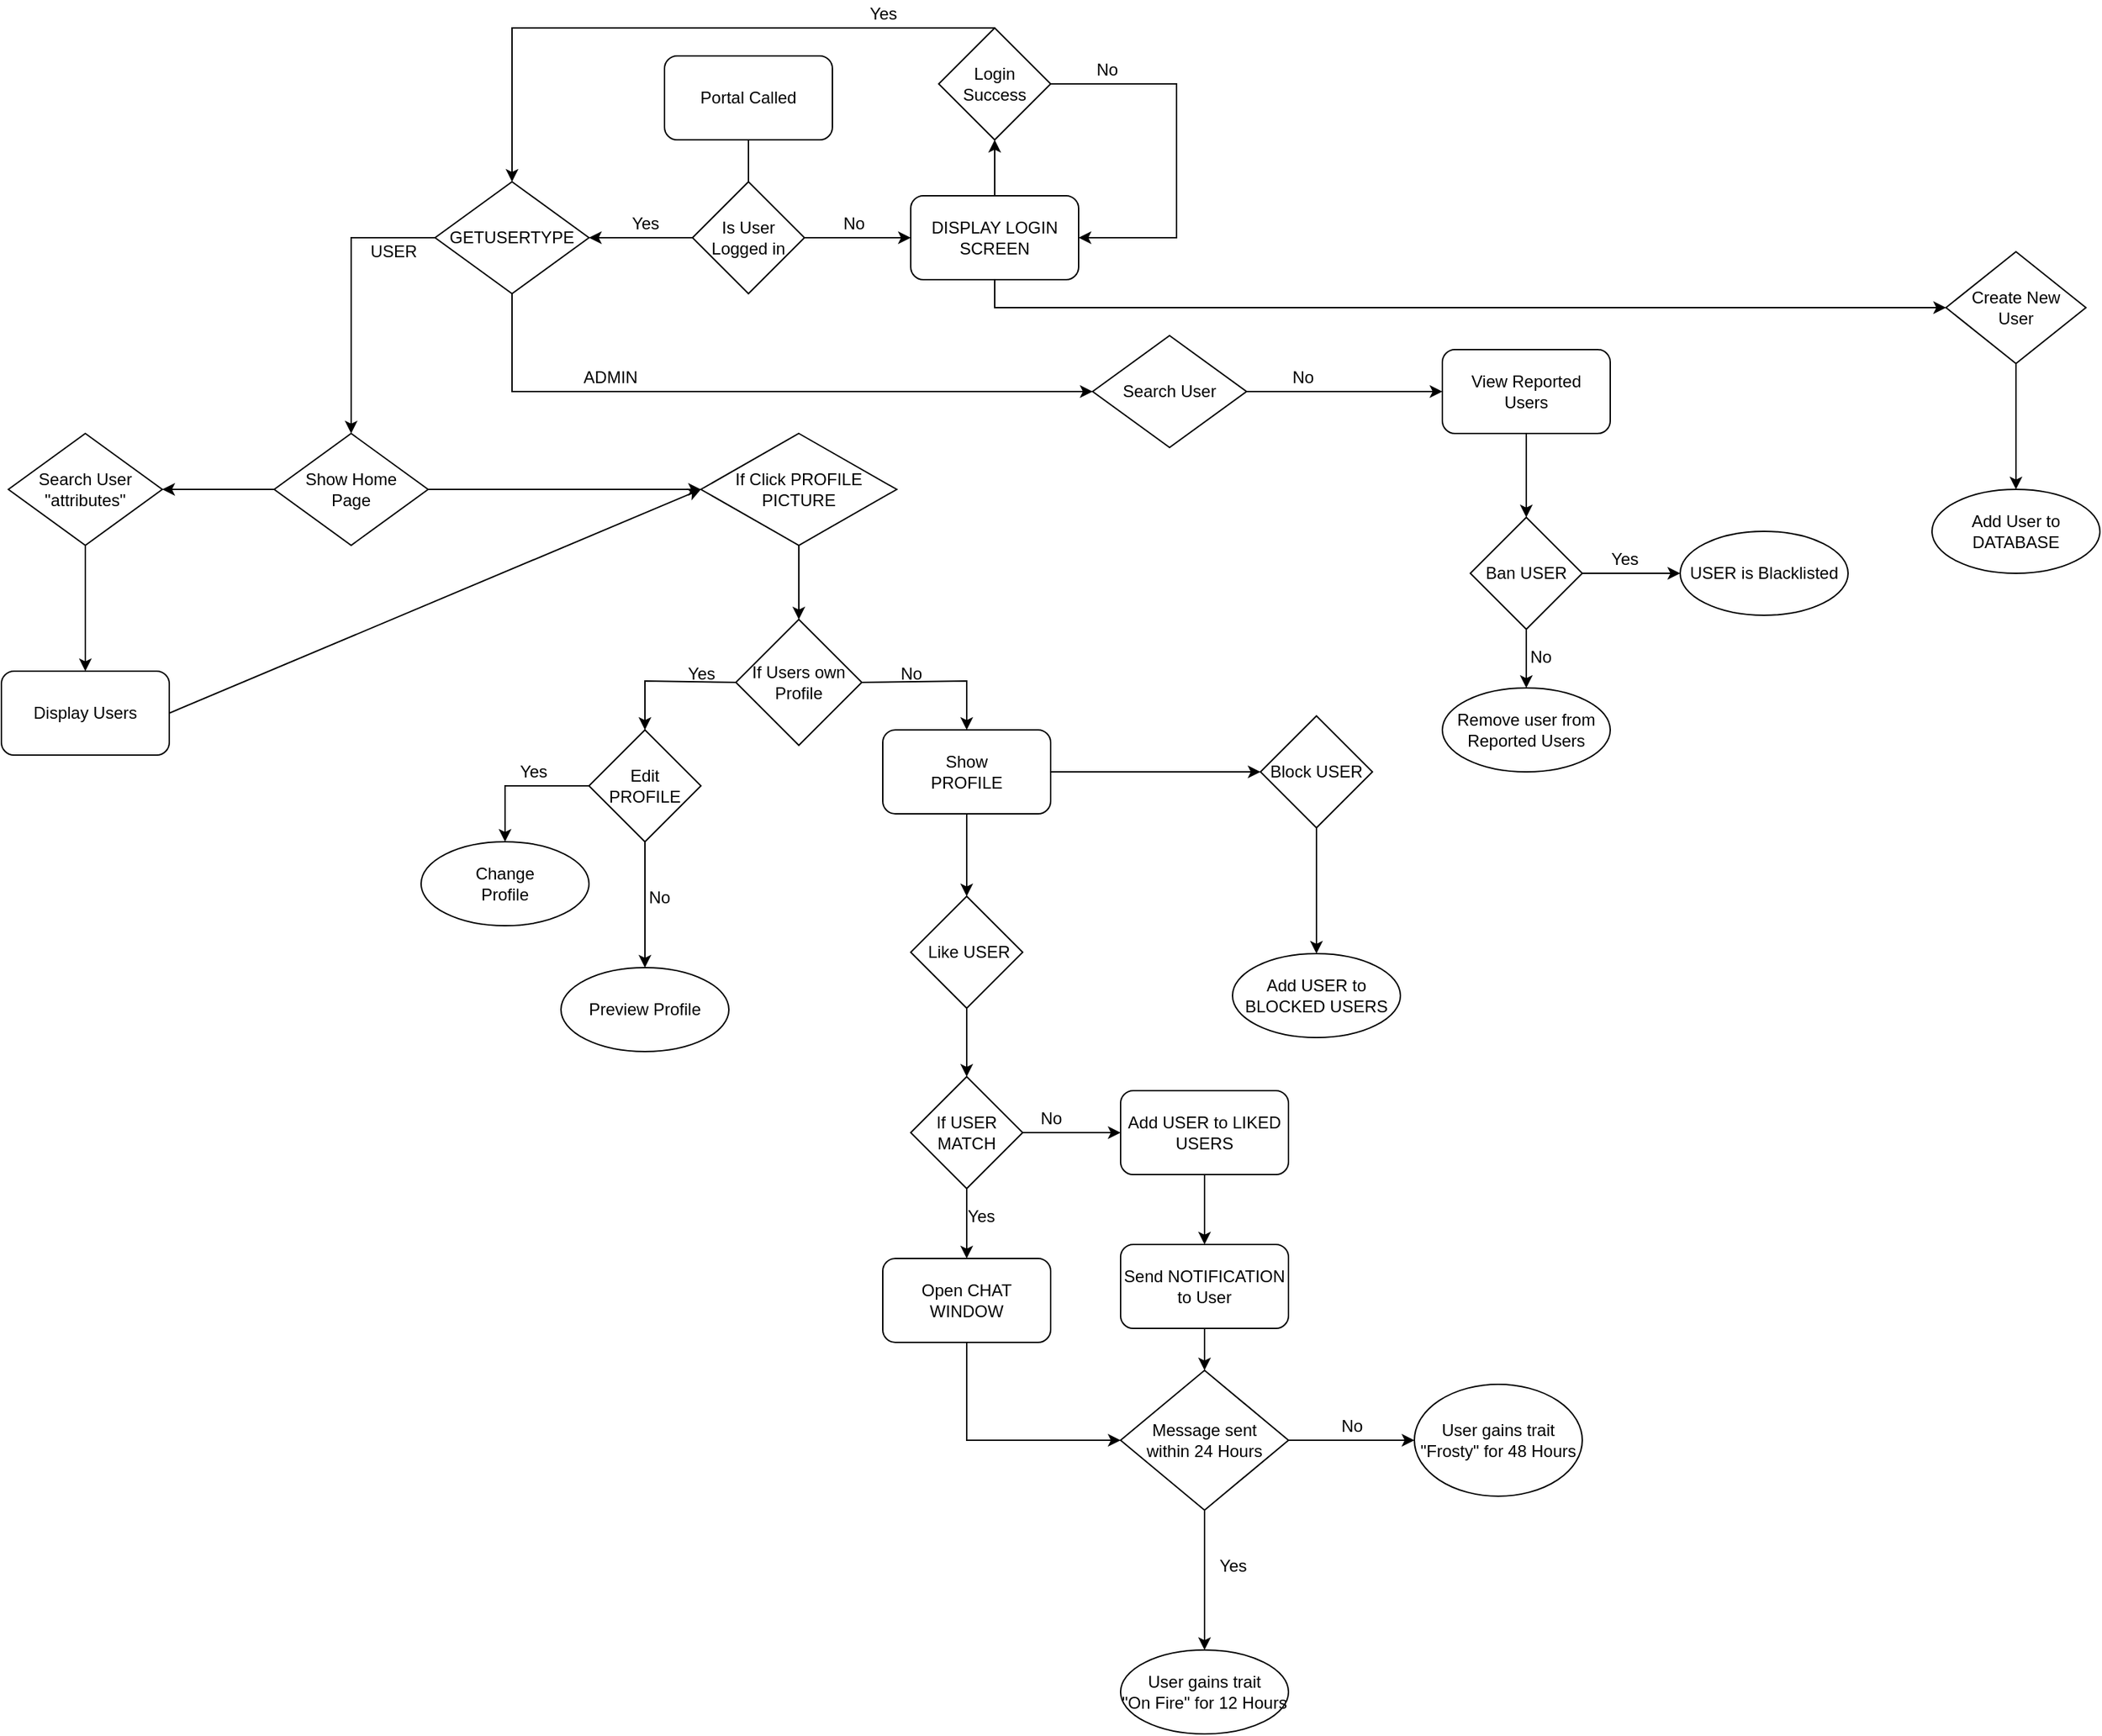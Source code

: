 <mxfile version="16.6.4" type="github"><diagram id="C5RBs43oDa-KdzZeNtuy" name="Page-1"><mxGraphModel dx="3127" dy="1170" grid="1" gridSize="10" guides="1" tooltips="1" connect="1" arrows="1" fold="1" page="1" pageScale="1" pageWidth="827" pageHeight="1169" math="0" shadow="0"><root><mxCell id="WIyWlLk6GJQsqaUBKTNV-0"/><mxCell id="WIyWlLk6GJQsqaUBKTNV-1" parent="WIyWlLk6GJQsqaUBKTNV-0"/><mxCell id="WNUDwaSDuPkNJQAD-NuN-4" style="edgeStyle=orthogonalEdgeStyle;rounded=0;orthogonalLoop=1;jettySize=auto;html=1;exitX=0.5;exitY=1;exitDx=0;exitDy=0;" edge="1" parent="WIyWlLk6GJQsqaUBKTNV-1" source="WNUDwaSDuPkNJQAD-NuN-0"><mxGeometry relative="1" as="geometry"><mxPoint x="414" y="170" as="targetPoint"/></mxGeometry></mxCell><mxCell id="WNUDwaSDuPkNJQAD-NuN-0" value="Portal Called" style="rounded=1;whiteSpace=wrap;html=1;" vertex="1" parent="WIyWlLk6GJQsqaUBKTNV-1"><mxGeometry x="354" y="60" width="120" height="60" as="geometry"/></mxCell><mxCell id="WNUDwaSDuPkNJQAD-NuN-6" style="edgeStyle=orthogonalEdgeStyle;rounded=0;orthogonalLoop=1;jettySize=auto;html=1;exitX=1;exitY=0.5;exitDx=0;exitDy=0;entryX=0;entryY=0.5;entryDx=0;entryDy=0;" edge="1" parent="WIyWlLk6GJQsqaUBKTNV-1" source="WNUDwaSDuPkNJQAD-NuN-5" target="WNUDwaSDuPkNJQAD-NuN-8"><mxGeometry relative="1" as="geometry"><mxPoint x="530" y="210" as="targetPoint"/></mxGeometry></mxCell><mxCell id="WNUDwaSDuPkNJQAD-NuN-7" style="edgeStyle=orthogonalEdgeStyle;rounded=0;orthogonalLoop=1;jettySize=auto;html=1;exitX=0;exitY=0.5;exitDx=0;exitDy=0;entryX=1;entryY=0.5;entryDx=0;entryDy=0;" edge="1" parent="WIyWlLk6GJQsqaUBKTNV-1" source="WNUDwaSDuPkNJQAD-NuN-5" target="WNUDwaSDuPkNJQAD-NuN-9"><mxGeometry relative="1" as="geometry"><mxPoint x="300" y="210" as="targetPoint"/></mxGeometry></mxCell><mxCell id="WNUDwaSDuPkNJQAD-NuN-5" value="Is User Logged in" style="rhombus;whiteSpace=wrap;html=1;" vertex="1" parent="WIyWlLk6GJQsqaUBKTNV-1"><mxGeometry x="374" y="150" width="80" height="80" as="geometry"/></mxCell><mxCell id="WNUDwaSDuPkNJQAD-NuN-55" style="edgeStyle=none;rounded=0;orthogonalLoop=1;jettySize=auto;html=1;exitX=0.5;exitY=0;exitDx=0;exitDy=0;entryX=0.5;entryY=1;entryDx=0;entryDy=0;" edge="1" parent="WIyWlLk6GJQsqaUBKTNV-1" source="WNUDwaSDuPkNJQAD-NuN-8" target="WNUDwaSDuPkNJQAD-NuN-54"><mxGeometry relative="1" as="geometry"/></mxCell><mxCell id="WNUDwaSDuPkNJQAD-NuN-133" style="edgeStyle=none;rounded=0;orthogonalLoop=1;jettySize=auto;html=1;exitX=0.5;exitY=1;exitDx=0;exitDy=0;entryX=0;entryY=0.5;entryDx=0;entryDy=0;" edge="1" parent="WIyWlLk6GJQsqaUBKTNV-1" source="WNUDwaSDuPkNJQAD-NuN-8" target="WNUDwaSDuPkNJQAD-NuN-135"><mxGeometry relative="1" as="geometry"><mxPoint x="1260" y="240" as="targetPoint"/><Array as="points"><mxPoint x="590" y="240"/></Array></mxGeometry></mxCell><mxCell id="WNUDwaSDuPkNJQAD-NuN-8" value="&lt;div&gt;DISPLAY LOGIN&lt;/div&gt;&lt;div&gt;SCREEN&lt;br&gt;&lt;/div&gt;" style="rounded=1;whiteSpace=wrap;html=1;" vertex="1" parent="WIyWlLk6GJQsqaUBKTNV-1"><mxGeometry x="530" y="160" width="120" height="60" as="geometry"/></mxCell><mxCell id="WNUDwaSDuPkNJQAD-NuN-19" value="" style="edgeStyle=orthogonalEdgeStyle;rounded=0;orthogonalLoop=1;jettySize=auto;html=1;" edge="1" parent="WIyWlLk6GJQsqaUBKTNV-1" source="WNUDwaSDuPkNJQAD-NuN-9" target="WNUDwaSDuPkNJQAD-NuN-18"><mxGeometry relative="1" as="geometry"/></mxCell><mxCell id="WNUDwaSDuPkNJQAD-NuN-97" style="edgeStyle=none;rounded=0;orthogonalLoop=1;jettySize=auto;html=1;exitX=0.5;exitY=1;exitDx=0;exitDy=0;entryX=0;entryY=0.5;entryDx=0;entryDy=0;" edge="1" parent="WIyWlLk6GJQsqaUBKTNV-1" source="WNUDwaSDuPkNJQAD-NuN-9" target="WNUDwaSDuPkNJQAD-NuN-16"><mxGeometry relative="1" as="geometry"><Array as="points"><mxPoint x="245" y="300"/></Array></mxGeometry></mxCell><mxCell id="WNUDwaSDuPkNJQAD-NuN-9" value="GETUSERTYPE" style="rhombus;whiteSpace=wrap;html=1;" vertex="1" parent="WIyWlLk6GJQsqaUBKTNV-1"><mxGeometry x="190" y="150" width="110" height="80" as="geometry"/></mxCell><mxCell id="WNUDwaSDuPkNJQAD-NuN-10" value="Yes" style="text;html=1;align=center;verticalAlign=middle;resizable=0;points=[];autosize=1;strokeColor=none;fillColor=none;" vertex="1" parent="WIyWlLk6GJQsqaUBKTNV-1"><mxGeometry x="320" y="170" width="40" height="20" as="geometry"/></mxCell><mxCell id="WNUDwaSDuPkNJQAD-NuN-11" value="No" style="text;html=1;align=center;verticalAlign=middle;resizable=0;points=[];autosize=1;strokeColor=none;fillColor=none;" vertex="1" parent="WIyWlLk6GJQsqaUBKTNV-1"><mxGeometry x="474" y="170" width="30" height="20" as="geometry"/></mxCell><mxCell id="WNUDwaSDuPkNJQAD-NuN-107" style="edgeStyle=none;rounded=0;orthogonalLoop=1;jettySize=auto;html=1;exitX=1;exitY=0.5;exitDx=0;exitDy=0;entryX=0;entryY=0.5;entryDx=0;entryDy=0;" edge="1" parent="WIyWlLk6GJQsqaUBKTNV-1" source="WNUDwaSDuPkNJQAD-NuN-16" target="WNUDwaSDuPkNJQAD-NuN-108"><mxGeometry relative="1" as="geometry"><mxPoint x="850" y="299.828" as="targetPoint"/></mxGeometry></mxCell><mxCell id="WNUDwaSDuPkNJQAD-NuN-16" value="Search User" style="rhombus;whiteSpace=wrap;html=1;" vertex="1" parent="WIyWlLk6GJQsqaUBKTNV-1"><mxGeometry x="660" y="260" width="110" height="80" as="geometry"/></mxCell><mxCell id="WNUDwaSDuPkNJQAD-NuN-23" value="" style="edgeStyle=orthogonalEdgeStyle;rounded=0;orthogonalLoop=1;jettySize=auto;html=1;" edge="1" parent="WIyWlLk6GJQsqaUBKTNV-1" source="WNUDwaSDuPkNJQAD-NuN-18" target="WNUDwaSDuPkNJQAD-NuN-22"><mxGeometry relative="1" as="geometry"/></mxCell><mxCell id="WNUDwaSDuPkNJQAD-NuN-132" value="" style="edgeStyle=none;rounded=0;orthogonalLoop=1;jettySize=auto;html=1;" edge="1" parent="WIyWlLk6GJQsqaUBKTNV-1" source="WNUDwaSDuPkNJQAD-NuN-18" target="WNUDwaSDuPkNJQAD-NuN-131"><mxGeometry relative="1" as="geometry"/></mxCell><mxCell id="WNUDwaSDuPkNJQAD-NuN-18" value="&lt;div&gt;Show Home&lt;/div&gt;&lt;div&gt;Page&lt;br&gt;&lt;/div&gt;" style="rhombus;whiteSpace=wrap;html=1;" vertex="1" parent="WIyWlLk6GJQsqaUBKTNV-1"><mxGeometry x="75" y="330" width="110" height="80" as="geometry"/></mxCell><mxCell id="WNUDwaSDuPkNJQAD-NuN-20" value="ADMIN" style="text;html=1;align=center;verticalAlign=middle;resizable=0;points=[];autosize=1;strokeColor=none;fillColor=none;" vertex="1" parent="WIyWlLk6GJQsqaUBKTNV-1"><mxGeometry x="290" y="280" width="50" height="20" as="geometry"/></mxCell><mxCell id="WNUDwaSDuPkNJQAD-NuN-21" value="USER" style="text;html=1;align=center;verticalAlign=middle;resizable=0;points=[];autosize=1;strokeColor=none;fillColor=none;" vertex="1" parent="WIyWlLk6GJQsqaUBKTNV-1"><mxGeometry x="135" y="190" width="50" height="20" as="geometry"/></mxCell><mxCell id="WNUDwaSDuPkNJQAD-NuN-65" style="edgeStyle=none;rounded=0;orthogonalLoop=1;jettySize=auto;html=1;exitX=0.5;exitY=1;exitDx=0;exitDy=0;entryX=0.5;entryY=0;entryDx=0;entryDy=0;" edge="1" parent="WIyWlLk6GJQsqaUBKTNV-1" source="WNUDwaSDuPkNJQAD-NuN-22" target="WNUDwaSDuPkNJQAD-NuN-30"><mxGeometry relative="1" as="geometry"/></mxCell><mxCell id="WNUDwaSDuPkNJQAD-NuN-22" value="&lt;div&gt;If Click PROFILE&lt;br&gt;&lt;/div&gt;&lt;div&gt;PICTURE&lt;br&gt;&lt;/div&gt;" style="rhombus;whiteSpace=wrap;html=1;" vertex="1" parent="WIyWlLk6GJQsqaUBKTNV-1"><mxGeometry x="380" y="330" width="140" height="80" as="geometry"/></mxCell><mxCell id="WNUDwaSDuPkNJQAD-NuN-35" value="" style="edgeStyle=none;rounded=0;orthogonalLoop=1;jettySize=auto;html=1;exitX=0;exitY=0.5;exitDx=0;exitDy=0;entryX=0.5;entryY=0;entryDx=0;entryDy=0;" edge="1" parent="WIyWlLk6GJQsqaUBKTNV-1" source="WNUDwaSDuPkNJQAD-NuN-30" target="WNUDwaSDuPkNJQAD-NuN-40"><mxGeometry relative="1" as="geometry"><mxPoint x="345" y="542" as="targetPoint"/><Array as="points"><mxPoint x="340" y="507"/></Array></mxGeometry></mxCell><mxCell id="WNUDwaSDuPkNJQAD-NuN-37" value="" style="edgeStyle=none;rounded=0;orthogonalLoop=1;jettySize=auto;html=1;exitX=1;exitY=0.5;exitDx=0;exitDy=0;" edge="1" parent="WIyWlLk6GJQsqaUBKTNV-1" source="WNUDwaSDuPkNJQAD-NuN-30"><mxGeometry relative="1" as="geometry"><mxPoint x="570" y="542" as="targetPoint"/><Array as="points"><mxPoint x="570" y="507"/></Array></mxGeometry></mxCell><mxCell id="WNUDwaSDuPkNJQAD-NuN-30" value="&lt;div&gt;If Users own&lt;/div&gt;&lt;div&gt;Profile&lt;br&gt;&lt;/div&gt;" style="rhombus;whiteSpace=wrap;html=1;" vertex="1" parent="WIyWlLk6GJQsqaUBKTNV-1"><mxGeometry x="405" y="463" width="90" height="90" as="geometry"/></mxCell><mxCell id="WNUDwaSDuPkNJQAD-NuN-38" value="Yes" style="text;html=1;align=center;verticalAlign=middle;resizable=0;points=[];autosize=1;strokeColor=none;fillColor=none;" vertex="1" parent="WIyWlLk6GJQsqaUBKTNV-1"><mxGeometry x="360" y="492" width="40" height="20" as="geometry"/></mxCell><mxCell id="WNUDwaSDuPkNJQAD-NuN-39" value="No" style="text;html=1;align=center;verticalAlign=middle;resizable=0;points=[];autosize=1;strokeColor=none;fillColor=none;" vertex="1" parent="WIyWlLk6GJQsqaUBKTNV-1"><mxGeometry x="515" y="492" width="30" height="20" as="geometry"/></mxCell><mxCell id="WNUDwaSDuPkNJQAD-NuN-41" style="edgeStyle=none;rounded=0;orthogonalLoop=1;jettySize=auto;html=1;exitX=0;exitY=0.5;exitDx=0;exitDy=0;" edge="1" parent="WIyWlLk6GJQsqaUBKTNV-1" source="WNUDwaSDuPkNJQAD-NuN-40"><mxGeometry relative="1" as="geometry"><mxPoint x="240" y="622" as="targetPoint"/><Array as="points"><mxPoint x="240" y="582"/></Array></mxGeometry></mxCell><mxCell id="WNUDwaSDuPkNJQAD-NuN-43" value="" style="edgeStyle=none;rounded=0;orthogonalLoop=1;jettySize=auto;html=1;" edge="1" parent="WIyWlLk6GJQsqaUBKTNV-1" source="WNUDwaSDuPkNJQAD-NuN-40" target="WNUDwaSDuPkNJQAD-NuN-42"><mxGeometry relative="1" as="geometry"/></mxCell><mxCell id="WNUDwaSDuPkNJQAD-NuN-40" value="&lt;div&gt;Edit&lt;/div&gt;&lt;div&gt;PROFILE&lt;br&gt;&lt;/div&gt;" style="rhombus;whiteSpace=wrap;html=1;" vertex="1" parent="WIyWlLk6GJQsqaUBKTNV-1"><mxGeometry x="300" y="542" width="80" height="80" as="geometry"/></mxCell><mxCell id="WNUDwaSDuPkNJQAD-NuN-42" value="Preview Profile" style="ellipse;whiteSpace=wrap;html=1;" vertex="1" parent="WIyWlLk6GJQsqaUBKTNV-1"><mxGeometry x="280" y="712" width="120" height="60" as="geometry"/></mxCell><mxCell id="WNUDwaSDuPkNJQAD-NuN-45" value="&lt;div&gt;Change&lt;/div&gt;&lt;div&gt;Profile&lt;br&gt;&lt;/div&gt;" style="ellipse;whiteSpace=wrap;html=1;" vertex="1" parent="WIyWlLk6GJQsqaUBKTNV-1"><mxGeometry x="180" y="622" width="120" height="60" as="geometry"/></mxCell><mxCell id="WNUDwaSDuPkNJQAD-NuN-46" value="Yes" style="text;html=1;align=center;verticalAlign=middle;resizable=0;points=[];autosize=1;strokeColor=none;fillColor=none;" vertex="1" parent="WIyWlLk6GJQsqaUBKTNV-1"><mxGeometry x="240" y="562" width="40" height="20" as="geometry"/></mxCell><mxCell id="WNUDwaSDuPkNJQAD-NuN-47" value="No" style="text;html=1;align=center;verticalAlign=middle;resizable=0;points=[];autosize=1;strokeColor=none;fillColor=none;" vertex="1" parent="WIyWlLk6GJQsqaUBKTNV-1"><mxGeometry x="335" y="652" width="30" height="20" as="geometry"/></mxCell><mxCell id="WNUDwaSDuPkNJQAD-NuN-56" style="edgeStyle=none;rounded=0;orthogonalLoop=1;jettySize=auto;html=1;exitX=0.5;exitY=0;exitDx=0;exitDy=0;entryX=0.5;entryY=0;entryDx=0;entryDy=0;" edge="1" parent="WIyWlLk6GJQsqaUBKTNV-1" source="WNUDwaSDuPkNJQAD-NuN-54" target="WNUDwaSDuPkNJQAD-NuN-9"><mxGeometry relative="1" as="geometry"><Array as="points"><mxPoint x="245" y="40"/></Array></mxGeometry></mxCell><mxCell id="WNUDwaSDuPkNJQAD-NuN-58" style="edgeStyle=none;rounded=0;orthogonalLoop=1;jettySize=auto;html=1;exitX=1;exitY=0.5;exitDx=0;exitDy=0;entryX=1;entryY=0.5;entryDx=0;entryDy=0;" edge="1" parent="WIyWlLk6GJQsqaUBKTNV-1" source="WNUDwaSDuPkNJQAD-NuN-54" target="WNUDwaSDuPkNJQAD-NuN-8"><mxGeometry relative="1" as="geometry"><mxPoint x="720" y="80.2" as="targetPoint"/><Array as="points"><mxPoint x="720" y="80"/><mxPoint x="720" y="190"/></Array></mxGeometry></mxCell><mxCell id="WNUDwaSDuPkNJQAD-NuN-54" value="&lt;div&gt;Login&lt;/div&gt;&lt;div&gt;Success&lt;br&gt;&lt;/div&gt;" style="rhombus;whiteSpace=wrap;html=1;" vertex="1" parent="WIyWlLk6GJQsqaUBKTNV-1"><mxGeometry x="550" y="40" width="80" height="80" as="geometry"/></mxCell><mxCell id="WNUDwaSDuPkNJQAD-NuN-57" value="Yes" style="text;html=1;align=center;verticalAlign=middle;resizable=0;points=[];autosize=1;strokeColor=none;fillColor=none;" vertex="1" parent="WIyWlLk6GJQsqaUBKTNV-1"><mxGeometry x="490" y="20" width="40" height="20" as="geometry"/></mxCell><mxCell id="WNUDwaSDuPkNJQAD-NuN-59" value="No" style="text;html=1;align=center;verticalAlign=middle;resizable=0;points=[];autosize=1;strokeColor=none;fillColor=none;" vertex="1" parent="WIyWlLk6GJQsqaUBKTNV-1"><mxGeometry x="655" y="60" width="30" height="20" as="geometry"/></mxCell><mxCell id="WNUDwaSDuPkNJQAD-NuN-66" style="edgeStyle=none;rounded=0;orthogonalLoop=1;jettySize=auto;html=1;exitX=0.5;exitY=1;exitDx=0;exitDy=0;" edge="1" parent="WIyWlLk6GJQsqaUBKTNV-1" source="WNUDwaSDuPkNJQAD-NuN-63"><mxGeometry relative="1" as="geometry"><mxPoint x="570" y="661" as="targetPoint"/></mxGeometry></mxCell><mxCell id="WNUDwaSDuPkNJQAD-NuN-76" style="edgeStyle=none;rounded=0;orthogonalLoop=1;jettySize=auto;html=1;exitX=1;exitY=0.5;exitDx=0;exitDy=0;entryX=0;entryY=0.5;entryDx=0;entryDy=0;" edge="1" parent="WIyWlLk6GJQsqaUBKTNV-1" source="WNUDwaSDuPkNJQAD-NuN-63" target="WNUDwaSDuPkNJQAD-NuN-77"><mxGeometry relative="1" as="geometry"><mxPoint x="720" y="572.2" as="targetPoint"/></mxGeometry></mxCell><mxCell id="WNUDwaSDuPkNJQAD-NuN-63" value="&lt;div&gt;Show&lt;/div&gt;&lt;div&gt;PROFILE&lt;br&gt;&lt;/div&gt;" style="rounded=1;whiteSpace=wrap;html=1;" vertex="1" parent="WIyWlLk6GJQsqaUBKTNV-1"><mxGeometry x="510" y="542" width="120" height="60" as="geometry"/></mxCell><mxCell id="WNUDwaSDuPkNJQAD-NuN-88" style="edgeStyle=none;rounded=0;orthogonalLoop=1;jettySize=auto;html=1;exitX=0.5;exitY=1;exitDx=0;exitDy=0;entryX=0.5;entryY=0;entryDx=0;entryDy=0;" edge="1" parent="WIyWlLk6GJQsqaUBKTNV-1" source="WNUDwaSDuPkNJQAD-NuN-67" target="WNUDwaSDuPkNJQAD-NuN-87"><mxGeometry relative="1" as="geometry"/></mxCell><mxCell id="WNUDwaSDuPkNJQAD-NuN-67" value="&amp;nbsp;Like USER" style="rhombus;whiteSpace=wrap;html=1;" vertex="1" parent="WIyWlLk6GJQsqaUBKTNV-1"><mxGeometry x="530" y="661" width="80" height="80" as="geometry"/></mxCell><mxCell id="WNUDwaSDuPkNJQAD-NuN-122" style="edgeStyle=none;rounded=0;orthogonalLoop=1;jettySize=auto;html=1;exitX=0.5;exitY=1;exitDx=0;exitDy=0;entryX=0;entryY=0.5;entryDx=0;entryDy=0;" edge="1" parent="WIyWlLk6GJQsqaUBKTNV-1" source="WNUDwaSDuPkNJQAD-NuN-125" target="WNUDwaSDuPkNJQAD-NuN-121"><mxGeometry relative="1" as="geometry"><mxPoint x="570" y="1000" as="sourcePoint"/><Array as="points"><mxPoint x="570" y="1050"/></Array></mxGeometry></mxCell><mxCell id="WNUDwaSDuPkNJQAD-NuN-79" value="" style="edgeStyle=none;rounded=0;orthogonalLoop=1;jettySize=auto;html=1;" edge="1" parent="WIyWlLk6GJQsqaUBKTNV-1" source="WNUDwaSDuPkNJQAD-NuN-77" target="WNUDwaSDuPkNJQAD-NuN-78"><mxGeometry relative="1" as="geometry"/></mxCell><mxCell id="WNUDwaSDuPkNJQAD-NuN-77" value="Block USER" style="rhombus;whiteSpace=wrap;html=1;" vertex="1" parent="WIyWlLk6GJQsqaUBKTNV-1"><mxGeometry x="780" y="532" width="80" height="80" as="geometry"/></mxCell><mxCell id="WNUDwaSDuPkNJQAD-NuN-78" value="Add USER to BLOCKED USERS" style="ellipse;whiteSpace=wrap;html=1;" vertex="1" parent="WIyWlLk6GJQsqaUBKTNV-1"><mxGeometry x="760" y="702" width="120" height="60" as="geometry"/></mxCell><mxCell id="WNUDwaSDuPkNJQAD-NuN-94" style="edgeStyle=none;rounded=0;orthogonalLoop=1;jettySize=auto;html=1;exitX=0.5;exitY=1;exitDx=0;exitDy=0;" edge="1" parent="WIyWlLk6GJQsqaUBKTNV-1" source="WNUDwaSDuPkNJQAD-NuN-81"><mxGeometry relative="1" as="geometry"><mxPoint x="740" y="910" as="targetPoint"/></mxGeometry></mxCell><mxCell id="WNUDwaSDuPkNJQAD-NuN-81" value="&lt;div&gt;Add USER to LIKED&lt;/div&gt;&lt;div&gt;USERS&lt;br&gt;&lt;/div&gt;" style="rounded=1;whiteSpace=wrap;html=1;" vertex="1" parent="WIyWlLk6GJQsqaUBKTNV-1"><mxGeometry x="680" y="800" width="120" height="60" as="geometry"/></mxCell><mxCell id="WNUDwaSDuPkNJQAD-NuN-89" style="edgeStyle=none;rounded=0;orthogonalLoop=1;jettySize=auto;html=1;exitX=1;exitY=0.5;exitDx=0;exitDy=0;entryX=0;entryY=0.5;entryDx=0;entryDy=0;" edge="1" parent="WIyWlLk6GJQsqaUBKTNV-1" source="WNUDwaSDuPkNJQAD-NuN-87" target="WNUDwaSDuPkNJQAD-NuN-81"><mxGeometry relative="1" as="geometry"/></mxCell><mxCell id="WNUDwaSDuPkNJQAD-NuN-90" style="edgeStyle=none;rounded=0;orthogonalLoop=1;jettySize=auto;html=1;exitX=0.5;exitY=1;exitDx=0;exitDy=0;entryX=0.5;entryY=0;entryDx=0;entryDy=0;" edge="1" parent="WIyWlLk6GJQsqaUBKTNV-1" source="WNUDwaSDuPkNJQAD-NuN-87"><mxGeometry relative="1" as="geometry"><mxPoint x="570" y="920" as="targetPoint"/></mxGeometry></mxCell><mxCell id="WNUDwaSDuPkNJQAD-NuN-87" value="&lt;div&gt;If USER&lt;/div&gt;&lt;div&gt;MATCH&lt;br&gt;&lt;/div&gt;" style="rhombus;whiteSpace=wrap;html=1;" vertex="1" parent="WIyWlLk6GJQsqaUBKTNV-1"><mxGeometry x="530" y="790" width="80" height="80" as="geometry"/></mxCell><mxCell id="WNUDwaSDuPkNJQAD-NuN-91" value="No" style="text;html=1;align=center;verticalAlign=middle;resizable=0;points=[];autosize=1;strokeColor=none;fillColor=none;" vertex="1" parent="WIyWlLk6GJQsqaUBKTNV-1"><mxGeometry x="615" y="810" width="30" height="20" as="geometry"/></mxCell><mxCell id="WNUDwaSDuPkNJQAD-NuN-92" value="Yes" style="text;html=1;align=center;verticalAlign=middle;resizable=0;points=[];autosize=1;strokeColor=none;fillColor=none;" vertex="1" parent="WIyWlLk6GJQsqaUBKTNV-1"><mxGeometry x="560" y="880" width="40" height="20" as="geometry"/></mxCell><mxCell id="WNUDwaSDuPkNJQAD-NuN-111" style="edgeStyle=none;rounded=0;orthogonalLoop=1;jettySize=auto;html=1;exitX=0.5;exitY=1;exitDx=0;exitDy=0;entryX=0.5;entryY=0;entryDx=0;entryDy=0;" edge="1" parent="WIyWlLk6GJQsqaUBKTNV-1" source="WNUDwaSDuPkNJQAD-NuN-108" target="WNUDwaSDuPkNJQAD-NuN-112"><mxGeometry relative="1" as="geometry"><mxPoint x="910.034" y="390" as="targetPoint"/></mxGeometry></mxCell><mxCell id="WNUDwaSDuPkNJQAD-NuN-108" value="&lt;div&gt;View Reported &lt;br&gt;&lt;/div&gt;&lt;div&gt;Users&lt;/div&gt;" style="rounded=1;whiteSpace=wrap;html=1;" vertex="1" parent="WIyWlLk6GJQsqaUBKTNV-1"><mxGeometry x="910" y="270" width="120" height="60" as="geometry"/></mxCell><mxCell id="WNUDwaSDuPkNJQAD-NuN-109" value="No" style="text;html=1;align=center;verticalAlign=middle;resizable=0;points=[];autosize=1;strokeColor=none;fillColor=none;" vertex="1" parent="WIyWlLk6GJQsqaUBKTNV-1"><mxGeometry x="795" y="280" width="30" height="20" as="geometry"/></mxCell><mxCell id="WNUDwaSDuPkNJQAD-NuN-114" value="" style="edgeStyle=none;rounded=0;orthogonalLoop=1;jettySize=auto;html=1;" edge="1" parent="WIyWlLk6GJQsqaUBKTNV-1" source="WNUDwaSDuPkNJQAD-NuN-112" target="WNUDwaSDuPkNJQAD-NuN-113"><mxGeometry relative="1" as="geometry"/></mxCell><mxCell id="WNUDwaSDuPkNJQAD-NuN-116" value="" style="edgeStyle=none;rounded=0;orthogonalLoop=1;jettySize=auto;html=1;" edge="1" parent="WIyWlLk6GJQsqaUBKTNV-1" source="WNUDwaSDuPkNJQAD-NuN-112" target="WNUDwaSDuPkNJQAD-NuN-115"><mxGeometry relative="1" as="geometry"/></mxCell><mxCell id="WNUDwaSDuPkNJQAD-NuN-112" value="Ban USER" style="rhombus;whiteSpace=wrap;html=1;" vertex="1" parent="WIyWlLk6GJQsqaUBKTNV-1"><mxGeometry x="930" y="390" width="80" height="80" as="geometry"/></mxCell><mxCell id="WNUDwaSDuPkNJQAD-NuN-113" value="USER is Blacklisted" style="ellipse;whiteSpace=wrap;html=1;" vertex="1" parent="WIyWlLk6GJQsqaUBKTNV-1"><mxGeometry x="1080" y="400" width="120" height="60" as="geometry"/></mxCell><mxCell id="WNUDwaSDuPkNJQAD-NuN-115" value="&lt;div&gt;Remove user from&lt;/div&gt;&lt;div&gt;Reported Users&lt;br&gt;&lt;/div&gt;" style="ellipse;whiteSpace=wrap;html=1;" vertex="1" parent="WIyWlLk6GJQsqaUBKTNV-1"><mxGeometry x="910" y="512" width="120" height="60" as="geometry"/></mxCell><mxCell id="WNUDwaSDuPkNJQAD-NuN-118" value="Yes" style="text;html=1;align=center;verticalAlign=middle;resizable=0;points=[];autosize=1;strokeColor=none;fillColor=none;" vertex="1" parent="WIyWlLk6GJQsqaUBKTNV-1"><mxGeometry x="1020" y="410" width="40" height="20" as="geometry"/></mxCell><mxCell id="WNUDwaSDuPkNJQAD-NuN-119" value="No" style="text;html=1;align=center;verticalAlign=middle;resizable=0;points=[];autosize=1;strokeColor=none;fillColor=none;" vertex="1" parent="WIyWlLk6GJQsqaUBKTNV-1"><mxGeometry x="965" y="480" width="30" height="20" as="geometry"/></mxCell><mxCell id="WNUDwaSDuPkNJQAD-NuN-124" style="edgeStyle=none;rounded=0;orthogonalLoop=1;jettySize=auto;html=1;exitX=0.5;exitY=1;exitDx=0;exitDy=0;entryX=0.5;entryY=0;entryDx=0;entryDy=0;" edge="1" parent="WIyWlLk6GJQsqaUBKTNV-1" source="WNUDwaSDuPkNJQAD-NuN-120" target="WNUDwaSDuPkNJQAD-NuN-121"><mxGeometry relative="1" as="geometry"/></mxCell><mxCell id="WNUDwaSDuPkNJQAD-NuN-120" value="&lt;div&gt;Send NOTIFICATION&lt;/div&gt;&lt;div&gt;to User&lt;br&gt;&lt;/div&gt;" style="rounded=1;whiteSpace=wrap;html=1;" vertex="1" parent="WIyWlLk6GJQsqaUBKTNV-1"><mxGeometry x="680" y="910" width="120" height="60" as="geometry"/></mxCell><mxCell id="WNUDwaSDuPkNJQAD-NuN-126" style="edgeStyle=none;rounded=0;orthogonalLoop=1;jettySize=auto;html=1;exitX=1;exitY=0.5;exitDx=0;exitDy=0;" edge="1" parent="WIyWlLk6GJQsqaUBKTNV-1" source="WNUDwaSDuPkNJQAD-NuN-121"><mxGeometry relative="1" as="geometry"><mxPoint x="890" y="1050" as="targetPoint"/></mxGeometry></mxCell><mxCell id="WNUDwaSDuPkNJQAD-NuN-144" value="" style="edgeStyle=none;rounded=0;orthogonalLoop=1;jettySize=auto;html=1;" edge="1" parent="WIyWlLk6GJQsqaUBKTNV-1" source="WNUDwaSDuPkNJQAD-NuN-121" target="WNUDwaSDuPkNJQAD-NuN-143"><mxGeometry relative="1" as="geometry"/></mxCell><mxCell id="WNUDwaSDuPkNJQAD-NuN-121" value="&lt;div&gt;Message sent &lt;br&gt;&lt;/div&gt;&lt;div&gt;within 24 Hours&lt;/div&gt;" style="rhombus;whiteSpace=wrap;html=1;" vertex="1" parent="WIyWlLk6GJQsqaUBKTNV-1"><mxGeometry x="680" y="1000" width="120" height="100" as="geometry"/></mxCell><mxCell id="WNUDwaSDuPkNJQAD-NuN-125" value="&lt;div&gt;Open CHAT&lt;/div&gt;&lt;div&gt;WINDOW&lt;br&gt;&lt;/div&gt;" style="rounded=1;whiteSpace=wrap;html=1;" vertex="1" parent="WIyWlLk6GJQsqaUBKTNV-1"><mxGeometry x="510" y="920" width="120" height="60" as="geometry"/></mxCell><mxCell id="WNUDwaSDuPkNJQAD-NuN-127" value="No" style="text;html=1;align=center;verticalAlign=middle;resizable=0;points=[];autosize=1;strokeColor=none;fillColor=none;" vertex="1" parent="WIyWlLk6GJQsqaUBKTNV-1"><mxGeometry x="830" y="1030" width="30" height="20" as="geometry"/></mxCell><mxCell id="WNUDwaSDuPkNJQAD-NuN-128" value="User gains trait &quot;Frosty&quot; for 48 Hours" style="ellipse;whiteSpace=wrap;html=1;" vertex="1" parent="WIyWlLk6GJQsqaUBKTNV-1"><mxGeometry x="890" y="1010" width="120" height="80" as="geometry"/></mxCell><mxCell id="WNUDwaSDuPkNJQAD-NuN-139" value="" style="edgeStyle=none;rounded=0;orthogonalLoop=1;jettySize=auto;html=1;" edge="1" parent="WIyWlLk6GJQsqaUBKTNV-1" source="WNUDwaSDuPkNJQAD-NuN-131" target="WNUDwaSDuPkNJQAD-NuN-138"><mxGeometry relative="1" as="geometry"/></mxCell><mxCell id="WNUDwaSDuPkNJQAD-NuN-131" value="&lt;div&gt;Search User &lt;br&gt;&lt;/div&gt;&lt;div&gt;&quot;attributes&quot;&lt;br&gt; &lt;/div&gt;" style="rhombus;whiteSpace=wrap;html=1;" vertex="1" parent="WIyWlLk6GJQsqaUBKTNV-1"><mxGeometry x="-115" y="330" width="110" height="80" as="geometry"/></mxCell><mxCell id="WNUDwaSDuPkNJQAD-NuN-137" value="" style="edgeStyle=none;rounded=0;orthogonalLoop=1;jettySize=auto;html=1;" edge="1" parent="WIyWlLk6GJQsqaUBKTNV-1" source="WNUDwaSDuPkNJQAD-NuN-135" target="WNUDwaSDuPkNJQAD-NuN-136"><mxGeometry relative="1" as="geometry"/></mxCell><mxCell id="WNUDwaSDuPkNJQAD-NuN-135" value="&lt;div&gt;Create New&lt;/div&gt;&lt;div&gt;User&lt;br&gt;&lt;/div&gt;" style="rhombus;whiteSpace=wrap;html=1;" vertex="1" parent="WIyWlLk6GJQsqaUBKTNV-1"><mxGeometry x="1270" y="200" width="100" height="80" as="geometry"/></mxCell><mxCell id="WNUDwaSDuPkNJQAD-NuN-136" value="Add User to DATABASE" style="ellipse;whiteSpace=wrap;html=1;" vertex="1" parent="WIyWlLk6GJQsqaUBKTNV-1"><mxGeometry x="1260" y="370" width="120" height="60" as="geometry"/></mxCell><mxCell id="WNUDwaSDuPkNJQAD-NuN-140" style="edgeStyle=none;rounded=0;orthogonalLoop=1;jettySize=auto;html=1;exitX=1;exitY=0.5;exitDx=0;exitDy=0;entryX=0;entryY=0.5;entryDx=0;entryDy=0;" edge="1" parent="WIyWlLk6GJQsqaUBKTNV-1" source="WNUDwaSDuPkNJQAD-NuN-138" target="WNUDwaSDuPkNJQAD-NuN-22"><mxGeometry relative="1" as="geometry"><Array as="points"/></mxGeometry></mxCell><mxCell id="WNUDwaSDuPkNJQAD-NuN-138" value="Display Users" style="rounded=1;whiteSpace=wrap;html=1;" vertex="1" parent="WIyWlLk6GJQsqaUBKTNV-1"><mxGeometry x="-120" y="500" width="120" height="60" as="geometry"/></mxCell><mxCell id="WNUDwaSDuPkNJQAD-NuN-143" value="&lt;div&gt;User gains trait&lt;/div&gt;&lt;div&gt;&quot;On Fire&quot; for 12 Hours&lt;br&gt;&lt;/div&gt;" style="ellipse;whiteSpace=wrap;html=1;" vertex="1" parent="WIyWlLk6GJQsqaUBKTNV-1"><mxGeometry x="680" y="1200" width="120" height="60" as="geometry"/></mxCell><mxCell id="WNUDwaSDuPkNJQAD-NuN-145" value="Yes" style="text;html=1;align=center;verticalAlign=middle;resizable=0;points=[];autosize=1;strokeColor=none;fillColor=none;" vertex="1" parent="WIyWlLk6GJQsqaUBKTNV-1"><mxGeometry x="740" y="1130" width="40" height="20" as="geometry"/></mxCell></root></mxGraphModel></diagram></mxfile>